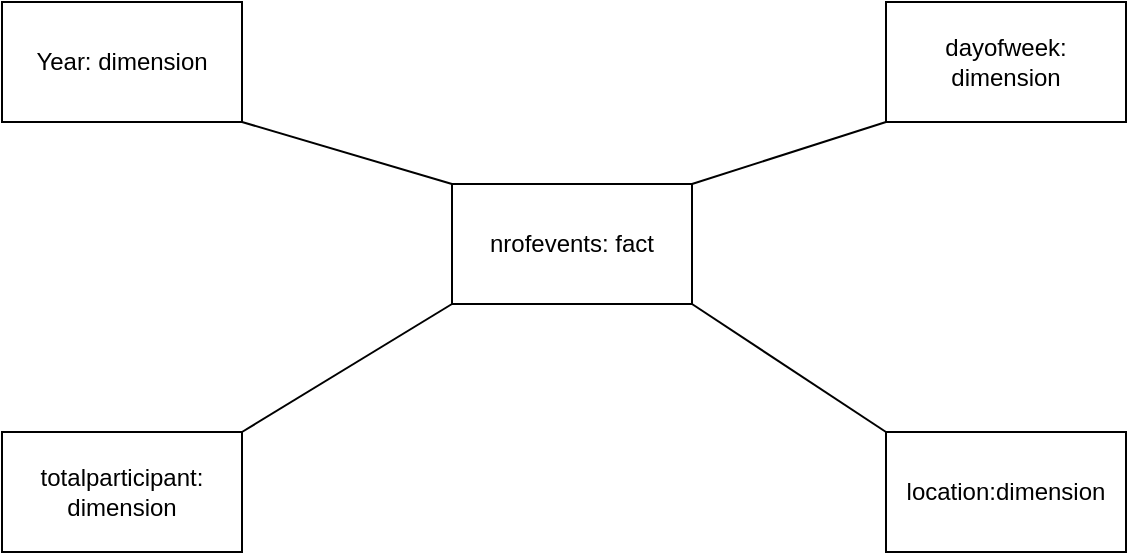 <mxfile version="12.7.0" type="device"><diagram id="u4HrdjWW8BfcWirtX4PW" name="Page-1"><mxGraphModel dx="1408" dy="731" grid="0" gridSize="10" guides="1" tooltips="1" connect="1" arrows="1" fold="1" page="1" pageScale="1" pageWidth="827" pageHeight="1169" math="0" shadow="0"><root><mxCell id="0"/><mxCell id="1" parent="0"/><mxCell id="wC4JGghHFx3r19qt0JRo-11" value="Year: dimension" style="rounded=0;whiteSpace=wrap;html=1;" parent="1" vertex="1"><mxGeometry x="166" y="278" width="120" height="60" as="geometry"/></mxCell><mxCell id="wC4JGghHFx3r19qt0JRo-12" value="dayofweek: dimension" style="rounded=0;whiteSpace=wrap;html=1;" parent="1" vertex="1"><mxGeometry x="608" y="278" width="120" height="60" as="geometry"/></mxCell><mxCell id="wC4JGghHFx3r19qt0JRo-13" value="totalparticipant: dimension" style="rounded=0;whiteSpace=wrap;html=1;" parent="1" vertex="1"><mxGeometry x="166" y="493" width="120" height="60" as="geometry"/></mxCell><mxCell id="wC4JGghHFx3r19qt0JRo-14" value="location:dimension" style="rounded=0;whiteSpace=wrap;html=1;" parent="1" vertex="1"><mxGeometry x="608" y="493" width="120" height="60" as="geometry"/></mxCell><mxCell id="wC4JGghHFx3r19qt0JRo-15" value="nrofevents: fact" style="rounded=0;whiteSpace=wrap;html=1;" parent="1" vertex="1"><mxGeometry x="391" y="369" width="120" height="60" as="geometry"/></mxCell><mxCell id="pG8UGMKQkIZxKOKgEYq7-1" value="" style="endArrow=none;html=1;exitX=1;exitY=1;exitDx=0;exitDy=0;entryX=0;entryY=0;entryDx=0;entryDy=0;" edge="1" parent="1" source="wC4JGghHFx3r19qt0JRo-11" target="wC4JGghHFx3r19qt0JRo-15"><mxGeometry width="50" height="50" relative="1" as="geometry"><mxPoint x="412" y="322" as="sourcePoint"/><mxPoint x="462" y="272" as="targetPoint"/></mxGeometry></mxCell><mxCell id="pG8UGMKQkIZxKOKgEYq7-2" value="" style="endArrow=none;html=1;exitX=1;exitY=0;exitDx=0;exitDy=0;entryX=0;entryY=1;entryDx=0;entryDy=0;" edge="1" parent="1" source="wC4JGghHFx3r19qt0JRo-13" target="wC4JGghHFx3r19qt0JRo-15"><mxGeometry width="50" height="50" relative="1" as="geometry"><mxPoint x="385" y="532" as="sourcePoint"/><mxPoint x="435" y="482" as="targetPoint"/></mxGeometry></mxCell><mxCell id="pG8UGMKQkIZxKOKgEYq7-3" value="" style="endArrow=none;html=1;exitX=1;exitY=0;exitDx=0;exitDy=0;entryX=0;entryY=1;entryDx=0;entryDy=0;" edge="1" parent="1" source="wC4JGghHFx3r19qt0JRo-15" target="wC4JGghHFx3r19qt0JRo-12"><mxGeometry width="50" height="50" relative="1" as="geometry"><mxPoint x="364" y="245" as="sourcePoint"/><mxPoint x="414" y="195" as="targetPoint"/></mxGeometry></mxCell><mxCell id="pG8UGMKQkIZxKOKgEYq7-4" value="" style="endArrow=none;html=1;exitX=1;exitY=1;exitDx=0;exitDy=0;entryX=0;entryY=0;entryDx=0;entryDy=0;" edge="1" parent="1" source="wC4JGghHFx3r19qt0JRo-15" target="wC4JGghHFx3r19qt0JRo-14"><mxGeometry width="50" height="50" relative="1" as="geometry"><mxPoint x="440" y="524" as="sourcePoint"/><mxPoint x="490" y="474" as="targetPoint"/></mxGeometry></mxCell></root></mxGraphModel></diagram></mxfile>